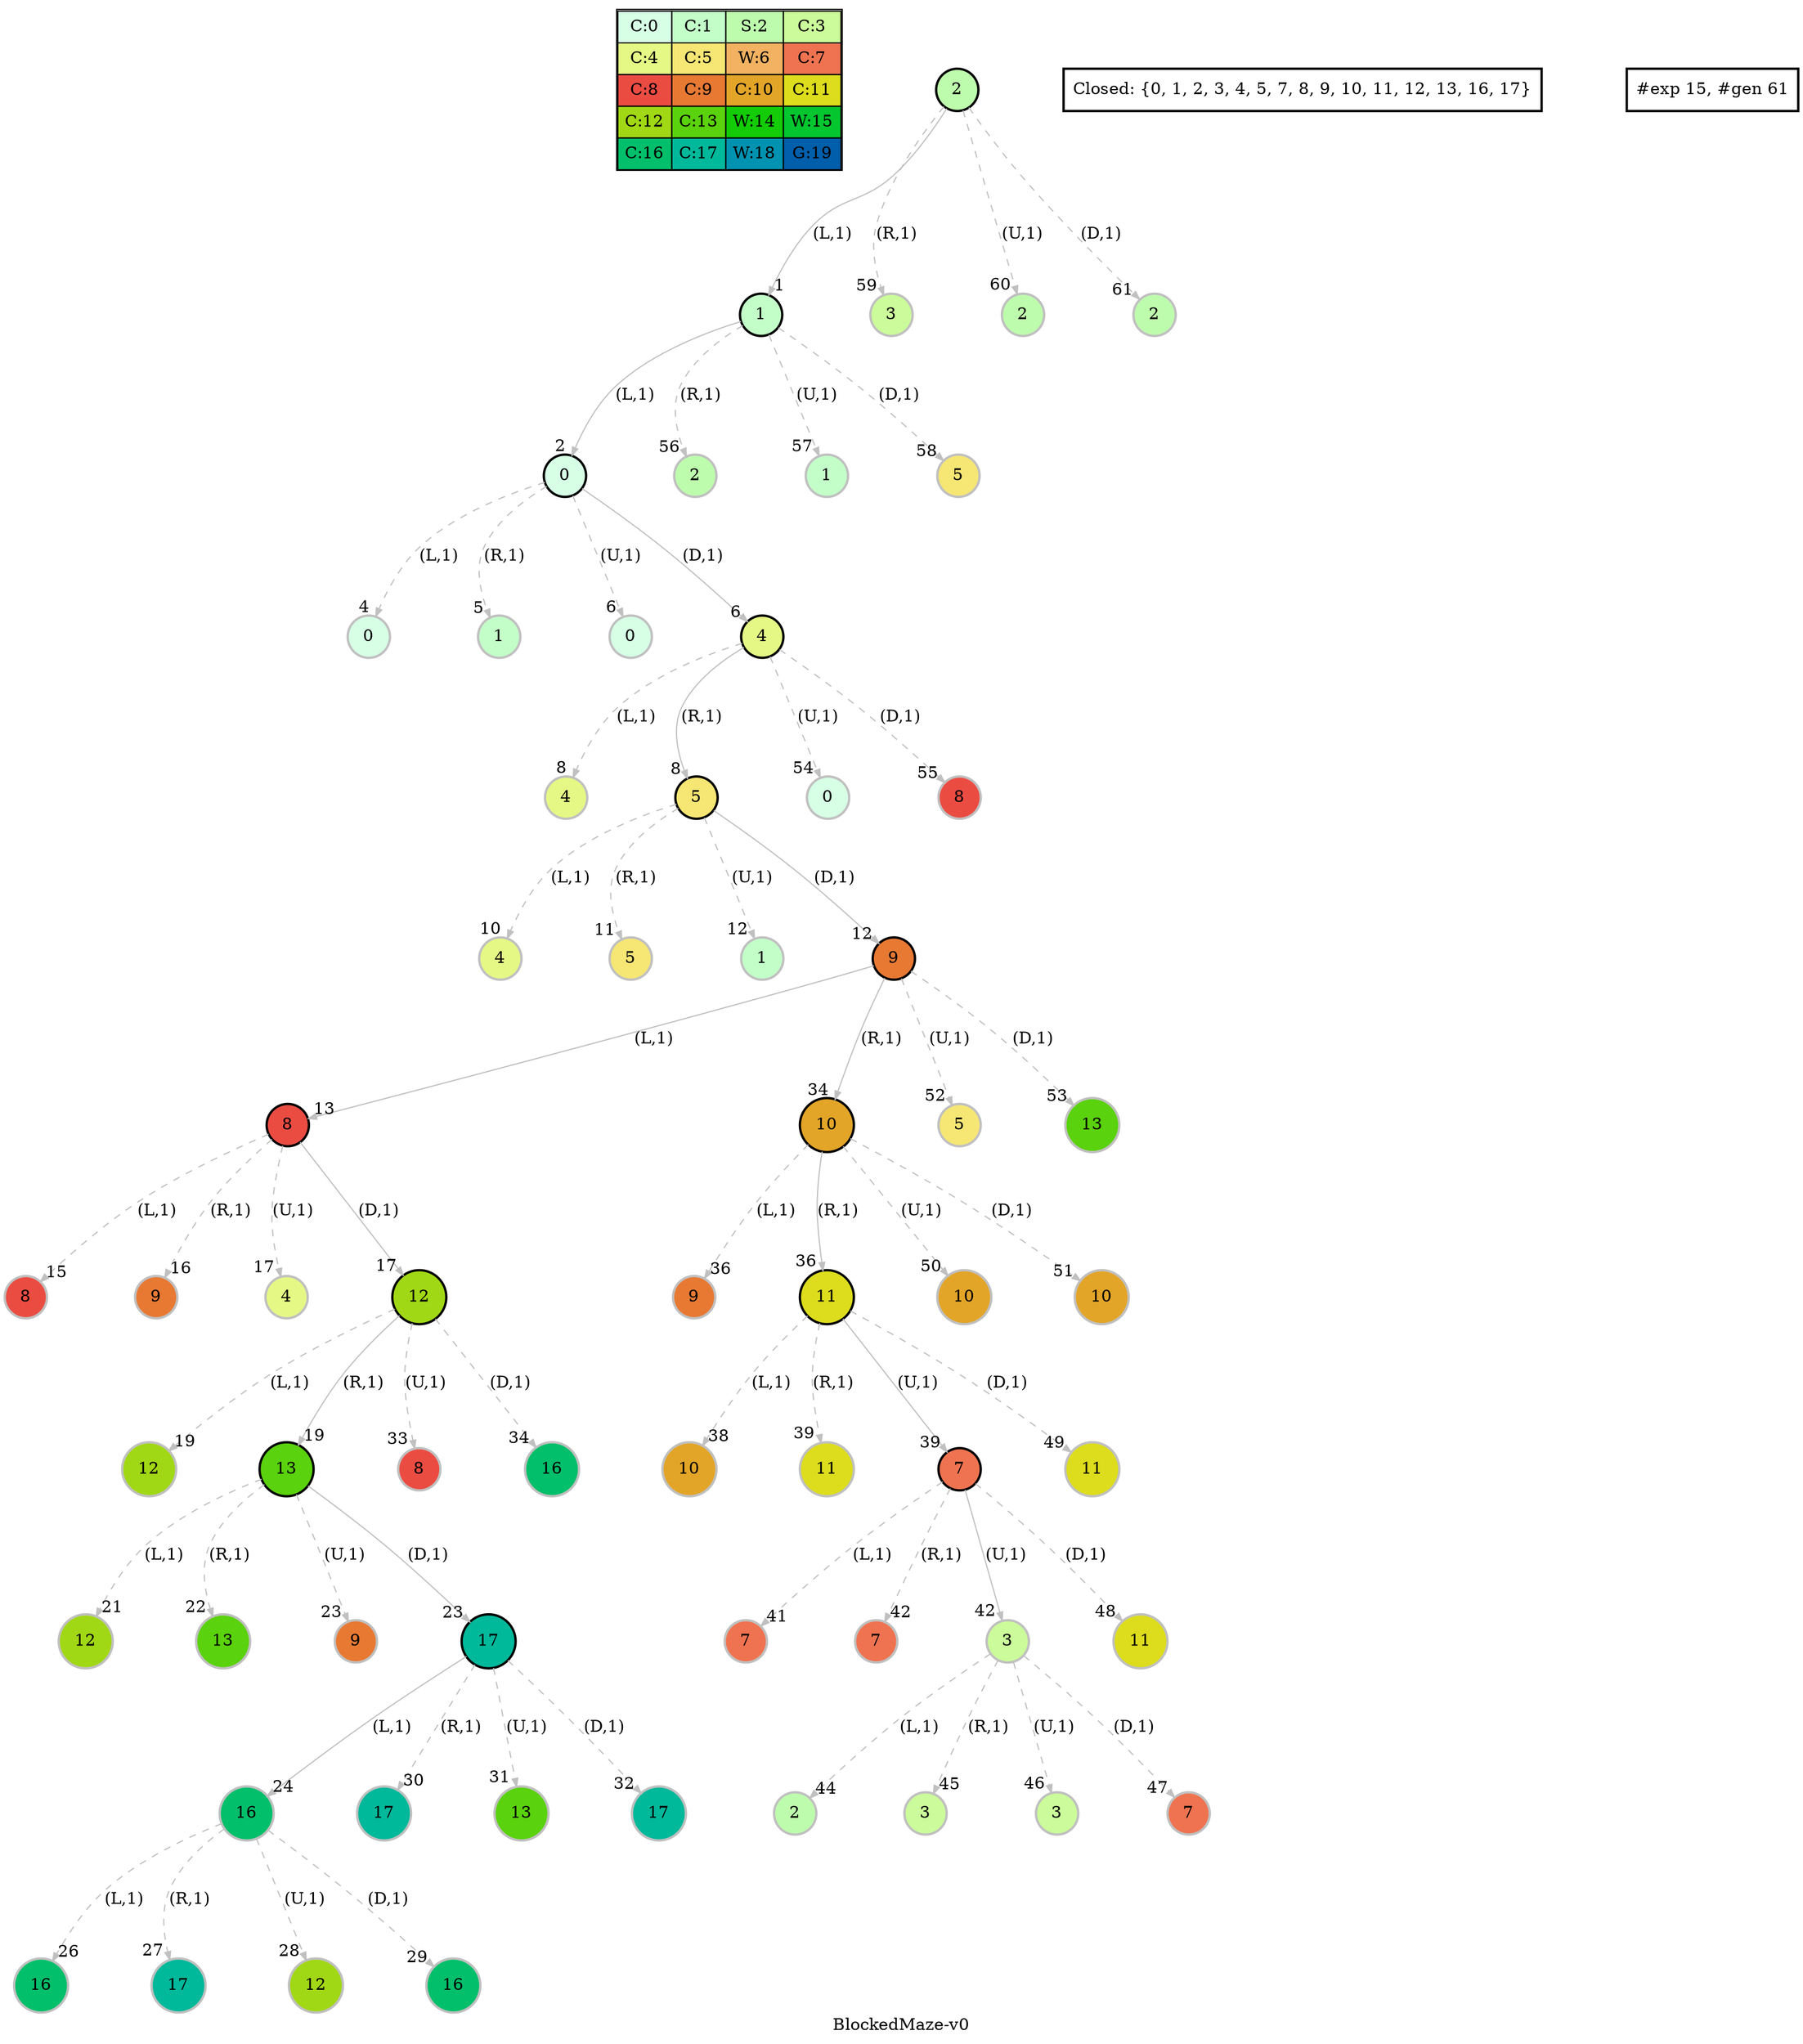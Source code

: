 digraph BlockedMaze { label="BlockedMaze-v0" nodesep=1 ranksep="1.2" node [shape=circle penwidth=2] edge [arrowsize=0.7] 
subgraph MAP {label=Map;map [shape=plaintext label=<<table border="1" cellpadding="5" cellspacing="0" cellborder="1"><tr><td bgcolor="0.39803922 0.15947579 0.99679532 1.        ">C:0</td><td bgcolor="0.35098039 0.23194764 0.99315867 1.        ">C:1</td><td bgcolor="0.29607843 0.31486959 0.98720184 1.        ">S:2</td><td bgcolor="0.24901961 0.38410575 0.98063477 1.        ">C:3</td></tr><tr><td bgcolor="0.19411765 0.46220388 0.97128103 1.        ">C:4</td><td bgcolor="0.14705882 0.52643216 0.96182564 1.        ">C:5</td><td bgcolor="0.09215686 0.59770746 0.94913494 1.        ">W:6</td><td bgcolor="0.0372549  0.66454018 0.93467977 1.        ">C:7</td></tr><tr><td bgcolor="0.00980392 0.71791192 0.92090552 1.        ">C:8</td><td bgcolor="0.06470588 0.77520398 0.9032472  1.        ">C:9</td><td bgcolor="0.11176471 0.81974048 0.88677369 1.        ">C:10</td><td bgcolor="0.16666667 0.8660254  0.8660254  1.        ">C:11</td></tr><tr><td bgcolor="0.21372549 0.9005867  0.84695821 1.        ">C:12</td><td bgcolor="0.26862745 0.93467977 0.82325295 1.        ">C:13</td><td bgcolor="0.32352941 0.96182564 0.79801723 1.        ">W:14</td><td bgcolor="0.37058824 0.97940977 0.77520398 1.        ">W:15</td></tr><tr><td bgcolor="0.4254902  0.99315867 0.74725253 1.        ">C:16</td><td bgcolor="0.47254902 0.99907048 0.72218645 1.        ">C:17</td><td bgcolor="0.52745098 0.99907048 0.69169844 1.        ">W:18</td><td bgcolor="0.5745098  0.99315867 0.66454018 1.        ">G:19</td></tr></table>>]} 
"0_2" [label="2" style=filled color=grey fillcolor="0.29607843 0.31486959 0.98720184 1.        " ];
"0_2" [label="2" style=filled color=black fillcolor="0.29607843 0.31486959 0.98720184 1.        " ];"0_2.1-0" [label="1" style=filled color=grey fillcolor="0.35098039 0.23194764 0.99315867 1.        " ]; "0_2" -> "0_2.1-0" [label="(L,1)" headlabel=" 1 " style="" color=grey ]; "0_c" [label="Closed: {2}" shape=box]; 
"0_2.1-0" [label="1" style=filled color=black fillcolor="0.35098039 0.23194764 0.99315867 1.        " ];"0_2.1.0-0" [label="0" style=filled color=grey fillcolor="0.39803922 0.15947579 0.99679532 1.        " ]; "0_2.1-0" -> "0_2.1.0-0" [label="(L,1)" headlabel=" 2 " style="" color=grey ]; "0_c" [label="Closed: {1, 2}" shape=box]; 
"0_2.1.0.0-0" [label="0" style=filled color=grey fillcolor="0.39803922 0.15947579 0.99679532 1.        " ]; "0_2.1.0-0" -> "0_2.1.0.0-0" [label="(L,1)" headlabel=" 4 " style="dashed" color=grey ]; "0_c" [label="Closed: {0, 1, 2}" shape=box]; 
"0_2.1.0.1-1" [label="1" style=filled color=grey fillcolor="0.35098039 0.23194764 0.99315867 1.        " ]; "0_2.1.0-0" -> "0_2.1.0.1-1" [label="(R,1)" headlabel=" 5 " style="dashed" color=grey ]; "0_c" [label="Closed: {0, 1, 2}" shape=box]; 
"0_2.1.0.0-2" [label="0" style=filled color=grey fillcolor="0.39803922 0.15947579 0.99679532 1.        " ]; "0_2.1.0-0" -> "0_2.1.0.0-2" [label="(U,1)" headlabel=" 6 " style="dashed" color=grey ]; "0_c" [label="Closed: {0, 1, 2}" shape=box]; 
"0_2.1.0-0" [label="0" style=filled color=black fillcolor="0.39803922 0.15947579 0.99679532 1.        " ];"0_2.1.0.4-3" [label="4" style=filled color=grey fillcolor="0.19411765 0.46220388 0.97128103 1.        " ]; "0_2.1.0-0" -> "0_2.1.0.4-3" [label="(D,1)" headlabel=" 6 " style="" color=grey ]; "0_c" [label="Closed: {0, 1, 2}" shape=box]; 
"0_2.1.0.4.4-0" [label="4" style=filled color=grey fillcolor="0.19411765 0.46220388 0.97128103 1.        " ]; "0_2.1.0.4-3" -> "0_2.1.0.4.4-0" [label="(L,1)" headlabel=" 8 " style="dashed" color=grey ]; "0_c" [label="Closed: {0, 1, 2, 4}" shape=box]; 
"0_2.1.0.4-3" [label="4" style=filled color=black fillcolor="0.19411765 0.46220388 0.97128103 1.        " ];"0_2.1.0.4.5-1" [label="5" style=filled color=grey fillcolor="0.14705882 0.52643216 0.96182564 1.        " ]; "0_2.1.0.4-3" -> "0_2.1.0.4.5-1" [label="(R,1)" headlabel=" 8 " style="" color=grey ]; "0_c" [label="Closed: {0, 1, 2, 4}" shape=box]; 
"0_2.1.0.4.5.4-0" [label="4" style=filled color=grey fillcolor="0.19411765 0.46220388 0.97128103 1.        " ]; "0_2.1.0.4.5-1" -> "0_2.1.0.4.5.4-0" [label="(L,1)" headlabel=" 10 " style="dashed" color=grey ]; "0_c" [label="Closed: {0, 1, 2, 4, 5}" shape=box]; 
"0_2.1.0.4.5.5-1" [label="5" style=filled color=grey fillcolor="0.14705882 0.52643216 0.96182564 1.        " ]; "0_2.1.0.4.5-1" -> "0_2.1.0.4.5.5-1" [label="(R,1)" headlabel=" 11 " style="dashed" color=grey ]; "0_c" [label="Closed: {0, 1, 2, 4, 5}" shape=box]; 
"0_2.1.0.4.5.1-2" [label="1" style=filled color=grey fillcolor="0.35098039 0.23194764 0.99315867 1.        " ]; "0_2.1.0.4.5-1" -> "0_2.1.0.4.5.1-2" [label="(U,1)" headlabel=" 12 " style="dashed" color=grey ]; "0_c" [label="Closed: {0, 1, 2, 4, 5}" shape=box]; 
"0_2.1.0.4.5-1" [label="5" style=filled color=black fillcolor="0.14705882 0.52643216 0.96182564 1.        " ];"0_2.1.0.4.5.9-3" [label="9" style=filled color=grey fillcolor="0.06470588 0.77520398 0.9032472  1.        " ]; "0_2.1.0.4.5-1" -> "0_2.1.0.4.5.9-3" [label="(D,1)" headlabel=" 12 " style="" color=grey ]; "0_c" [label="Closed: {0, 1, 2, 4, 5}" shape=box]; 
"0_2.1.0.4.5.9-3" [label="9" style=filled color=black fillcolor="0.06470588 0.77520398 0.9032472  1.        " ];"0_2.1.0.4.5.9.8-0" [label="8" style=filled color=grey fillcolor="0.00980392 0.71791192 0.92090552 1.        " ]; "0_2.1.0.4.5.9-3" -> "0_2.1.0.4.5.9.8-0" [label="(L,1)" headlabel=" 13 " style="" color=grey ]; "0_c" [label="Closed: {0, 1, 2, 4, 5, 9}" shape=box]; 
"0_2.1.0.4.5.9.8.8-0" [label="8" style=filled color=grey fillcolor="0.00980392 0.71791192 0.92090552 1.        " ]; "0_2.1.0.4.5.9.8-0" -> "0_2.1.0.4.5.9.8.8-0" [label="(L,1)" headlabel=" 15 " style="dashed" color=grey ]; "0_c" [label="Closed: {0, 1, 2, 4, 5, 8, 9}" shape=box]; 
"0_2.1.0.4.5.9.8.9-1" [label="9" style=filled color=grey fillcolor="0.06470588 0.77520398 0.9032472  1.        " ]; "0_2.1.0.4.5.9.8-0" -> "0_2.1.0.4.5.9.8.9-1" [label="(R,1)" headlabel=" 16 " style="dashed" color=grey ]; "0_c" [label="Closed: {0, 1, 2, 4, 5, 8, 9}" shape=box]; 
"0_2.1.0.4.5.9.8.4-2" [label="4" style=filled color=grey fillcolor="0.19411765 0.46220388 0.97128103 1.        " ]; "0_2.1.0.4.5.9.8-0" -> "0_2.1.0.4.5.9.8.4-2" [label="(U,1)" headlabel=" 17 " style="dashed" color=grey ]; "0_c" [label="Closed: {0, 1, 2, 4, 5, 8, 9}" shape=box]; 
"0_2.1.0.4.5.9.8-0" [label="8" style=filled color=black fillcolor="0.00980392 0.71791192 0.92090552 1.        " ];"0_2.1.0.4.5.9.8.12-3" [label="12" style=filled color=grey fillcolor="0.21372549 0.9005867  0.84695821 1.        " ]; "0_2.1.0.4.5.9.8-0" -> "0_2.1.0.4.5.9.8.12-3" [label="(D,1)" headlabel=" 17 " style="" color=grey ]; "0_c" [label="Closed: {0, 1, 2, 4, 5, 8, 9}" shape=box]; 
"0_2.1.0.4.5.9.8.12.12-0" [label="12" style=filled color=grey fillcolor="0.21372549 0.9005867  0.84695821 1.        " ]; "0_2.1.0.4.5.9.8.12-3" -> "0_2.1.0.4.5.9.8.12.12-0" [label="(L,1)" headlabel=" 19 " style="dashed" color=grey ]; "0_c" [label="Closed: {0, 1, 2, 4, 5, 8, 9, 12}" shape=box]; 
"0_2.1.0.4.5.9.8.12-3" [label="12" style=filled color=black fillcolor="0.21372549 0.9005867  0.84695821 1.        " ];"0_2.1.0.4.5.9.8.12.13-1" [label="13" style=filled color=grey fillcolor="0.26862745 0.93467977 0.82325295 1.        " ]; "0_2.1.0.4.5.9.8.12-3" -> "0_2.1.0.4.5.9.8.12.13-1" [label="(R,1)" headlabel=" 19 " style="" color=grey ]; "0_c" [label="Closed: {0, 1, 2, 4, 5, 8, 9, 12}" shape=box]; 
"0_2.1.0.4.5.9.8.12.13.12-0" [label="12" style=filled color=grey fillcolor="0.21372549 0.9005867  0.84695821 1.        " ]; "0_2.1.0.4.5.9.8.12.13-1" -> "0_2.1.0.4.5.9.8.12.13.12-0" [label="(L,1)" headlabel=" 21 " style="dashed" color=grey ]; "0_c" [label="Closed: {0, 1, 2, 4, 5, 8, 9, 12, 13}" shape=box]; 
"0_2.1.0.4.5.9.8.12.13.13-1" [label="13" style=filled color=grey fillcolor="0.26862745 0.93467977 0.82325295 1.        " ]; "0_2.1.0.4.5.9.8.12.13-1" -> "0_2.1.0.4.5.9.8.12.13.13-1" [label="(R,1)" headlabel=" 22 " style="dashed" color=grey ]; "0_c" [label="Closed: {0, 1, 2, 4, 5, 8, 9, 12, 13}" shape=box]; 
"0_2.1.0.4.5.9.8.12.13.9-2" [label="9" style=filled color=grey fillcolor="0.06470588 0.77520398 0.9032472  1.        " ]; "0_2.1.0.4.5.9.8.12.13-1" -> "0_2.1.0.4.5.9.8.12.13.9-2" [label="(U,1)" headlabel=" 23 " style="dashed" color=grey ]; "0_c" [label="Closed: {0, 1, 2, 4, 5, 8, 9, 12, 13}" shape=box]; 
"0_2.1.0.4.5.9.8.12.13-1" [label="13" style=filled color=black fillcolor="0.26862745 0.93467977 0.82325295 1.        " ];"0_2.1.0.4.5.9.8.12.13.17-3" [label="17" style=filled color=grey fillcolor="0.47254902 0.99907048 0.72218645 1.        " ]; "0_2.1.0.4.5.9.8.12.13-1" -> "0_2.1.0.4.5.9.8.12.13.17-3" [label="(D,1)" headlabel=" 23 " style="" color=grey ]; "0_c" [label="Closed: {0, 1, 2, 4, 5, 8, 9, 12, 13}" shape=box]; 
"0_2.1.0.4.5.9.8.12.13.17-3" [label="17" style=filled color=black fillcolor="0.47254902 0.99907048 0.72218645 1.        " ];"0_2.1.0.4.5.9.8.12.13.17.16-0" [label="16" style=filled color=grey fillcolor="0.4254902  0.99315867 0.74725253 1.        " ]; "0_2.1.0.4.5.9.8.12.13.17-3" -> "0_2.1.0.4.5.9.8.12.13.17.16-0" [label="(L,1)" headlabel=" 24 " style="" color=grey ]; "0_c" [label="Closed: {0, 1, 2, 4, 5, 8, 9, 12, 13, 17}" shape=box]; 
"0_2.1.0.4.5.9.8.12.13.17.16.16-0" [label="16" style=filled color=grey fillcolor="0.4254902  0.99315867 0.74725253 1.        " ]; "0_2.1.0.4.5.9.8.12.13.17.16-0" -> "0_2.1.0.4.5.9.8.12.13.17.16.16-0" [label="(L,1)" headlabel=" 26 " style="dashed" color=grey ]; "0_c" [label="Closed: {0, 1, 2, 4, 5, 8, 9, 12, 13, 16, 17}" shape=box]; 
"0_2.1.0.4.5.9.8.12.13.17.16.17-1" [label="17" style=filled color=grey fillcolor="0.47254902 0.99907048 0.72218645 1.        " ]; "0_2.1.0.4.5.9.8.12.13.17.16-0" -> "0_2.1.0.4.5.9.8.12.13.17.16.17-1" [label="(R,1)" headlabel=" 27 " style="dashed" color=grey ]; "0_c" [label="Closed: {0, 1, 2, 4, 5, 8, 9, 12, 13, 16, 17}" shape=box]; 
"0_2.1.0.4.5.9.8.12.13.17.16.12-2" [label="12" style=filled color=grey fillcolor="0.21372549 0.9005867  0.84695821 1.        " ]; "0_2.1.0.4.5.9.8.12.13.17.16-0" -> "0_2.1.0.4.5.9.8.12.13.17.16.12-2" [label="(U,1)" headlabel=" 28 " style="dashed" color=grey ]; "0_c" [label="Closed: {0, 1, 2, 4, 5, 8, 9, 12, 13, 16, 17}" shape=box]; 
"0_2.1.0.4.5.9.8.12.13.17.16.16-3" [label="16" style=filled color=grey fillcolor="0.4254902  0.99315867 0.74725253 1.        " ]; "0_2.1.0.4.5.9.8.12.13.17.16-0" -> "0_2.1.0.4.5.9.8.12.13.17.16.16-3" [label="(D,1)" headlabel=" 29 " style="dashed" color=grey ]; "0_c" [label="Closed: {0, 1, 2, 4, 5, 8, 9, 12, 13, 16, 17}" shape=box]; 
"0_2.1.0.4.5.9.8.12.13.17.17-1" [label="17" style=filled color=grey fillcolor="0.47254902 0.99907048 0.72218645 1.        " ]; "0_2.1.0.4.5.9.8.12.13.17-3" -> "0_2.1.0.4.5.9.8.12.13.17.17-1" [label="(R,1)" headlabel=" 30 " style="dashed" color=grey ]; "0_c" [label="Closed: {0, 1, 2, 4, 5, 8, 9, 12, 13, 16, 17}" shape=box]; 
"0_2.1.0.4.5.9.8.12.13.17.13-2" [label="13" style=filled color=grey fillcolor="0.26862745 0.93467977 0.82325295 1.        " ]; "0_2.1.0.4.5.9.8.12.13.17-3" -> "0_2.1.0.4.5.9.8.12.13.17.13-2" [label="(U,1)" headlabel=" 31 " style="dashed" color=grey ]; "0_c" [label="Closed: {0, 1, 2, 4, 5, 8, 9, 12, 13, 16, 17}" shape=box]; 
"0_2.1.0.4.5.9.8.12.13.17.17-3" [label="17" style=filled color=grey fillcolor="0.47254902 0.99907048 0.72218645 1.        " ]; "0_2.1.0.4.5.9.8.12.13.17-3" -> "0_2.1.0.4.5.9.8.12.13.17.17-3" [label="(D,1)" headlabel=" 32 " style="dashed" color=grey ]; "0_c" [label="Closed: {0, 1, 2, 4, 5, 8, 9, 12, 13, 16, 17}" shape=box]; 
"0_2.1.0.4.5.9.8.12.8-2" [label="8" style=filled color=grey fillcolor="0.00980392 0.71791192 0.92090552 1.        " ]; "0_2.1.0.4.5.9.8.12-3" -> "0_2.1.0.4.5.9.8.12.8-2" [label="(U,1)" headlabel=" 33 " style="dashed" color=grey ]; "0_c" [label="Closed: {0, 1, 2, 4, 5, 8, 9, 12, 13, 16, 17}" shape=box]; 
"0_2.1.0.4.5.9.8.12.16-3" [label="16" style=filled color=grey fillcolor="0.4254902  0.99315867 0.74725253 1.        " ]; "0_2.1.0.4.5.9.8.12-3" -> "0_2.1.0.4.5.9.8.12.16-3" [label="(D,1)" headlabel=" 34 " style="dashed" color=grey ]; "0_c" [label="Closed: {0, 1, 2, 4, 5, 8, 9, 12, 13, 16, 17}" shape=box]; 
"0_2.1.0.4.5.9.10-1" [label="10" style=filled color=grey fillcolor="0.11176471 0.81974048 0.88677369 1.        " ]; "0_2.1.0.4.5.9-3" -> "0_2.1.0.4.5.9.10-1" [label="(R,1)" headlabel=" 34 " style="" color=grey ]; "0_c" [label="Closed: {0, 1, 2, 4, 5, 8, 9, 12, 13, 16, 17}" shape=box]; 
"0_2.1.0.4.5.9.10.9-0" [label="9" style=filled color=grey fillcolor="0.06470588 0.77520398 0.9032472  1.        " ]; "0_2.1.0.4.5.9.10-1" -> "0_2.1.0.4.5.9.10.9-0" [label="(L,1)" headlabel=" 36 " style="dashed" color=grey ]; "0_c" [label="Closed: {0, 1, 2, 4, 5, 8, 9, 10, 12, 13, 16, 17}" shape=box]; 
"0_2.1.0.4.5.9.10-1" [label="10" style=filled color=black fillcolor="0.11176471 0.81974048 0.88677369 1.        " ];"0_2.1.0.4.5.9.10.11-1" [label="11" style=filled color=grey fillcolor="0.16666667 0.8660254  0.8660254  1.        " ]; "0_2.1.0.4.5.9.10-1" -> "0_2.1.0.4.5.9.10.11-1" [label="(R,1)" headlabel=" 36 " style="" color=grey ]; "0_c" [label="Closed: {0, 1, 2, 4, 5, 8, 9, 10, 12, 13, 16, 17}" shape=box]; 
"0_2.1.0.4.5.9.10.11.10-0" [label="10" style=filled color=grey fillcolor="0.11176471 0.81974048 0.88677369 1.        " ]; "0_2.1.0.4.5.9.10.11-1" -> "0_2.1.0.4.5.9.10.11.10-0" [label="(L,1)" headlabel=" 38 " style="dashed" color=grey ]; "0_c" [label="Closed: {0, 1, 2, 4, 5, 8, 9, 10, 11, 12, 13, 16, 17}" shape=box]; 
"0_2.1.0.4.5.9.10.11.11-1" [label="11" style=filled color=grey fillcolor="0.16666667 0.8660254  0.8660254  1.        " ]; "0_2.1.0.4.5.9.10.11-1" -> "0_2.1.0.4.5.9.10.11.11-1" [label="(R,1)" headlabel=" 39 " style="dashed" color=grey ]; "0_c" [label="Closed: {0, 1, 2, 4, 5, 8, 9, 10, 11, 12, 13, 16, 17}" shape=box]; 
"0_2.1.0.4.5.9.10.11-1" [label="11" style=filled color=black fillcolor="0.16666667 0.8660254  0.8660254  1.        " ];"0_2.1.0.4.5.9.10.11.7-2" [label="7" style=filled color=grey fillcolor="0.0372549  0.66454018 0.93467977 1.        " ]; "0_2.1.0.4.5.9.10.11-1" -> "0_2.1.0.4.5.9.10.11.7-2" [label="(U,1)" headlabel=" 39 " style="" color=grey ]; "0_c" [label="Closed: {0, 1, 2, 4, 5, 8, 9, 10, 11, 12, 13, 16, 17}" shape=box]; 
"0_2.1.0.4.5.9.10.11.7.7-0" [label="7" style=filled color=grey fillcolor="0.0372549  0.66454018 0.93467977 1.        " ]; "0_2.1.0.4.5.9.10.11.7-2" -> "0_2.1.0.4.5.9.10.11.7.7-0" [label="(L,1)" headlabel=" 41 " style="dashed" color=grey ]; "0_c" [label="Closed: {0, 1, 2, 4, 5, 7, 8, 9, 10, 11, 12, 13, 16, 17}" shape=box]; 
"0_2.1.0.4.5.9.10.11.7.7-1" [label="7" style=filled color=grey fillcolor="0.0372549  0.66454018 0.93467977 1.        " ]; "0_2.1.0.4.5.9.10.11.7-2" -> "0_2.1.0.4.5.9.10.11.7.7-1" [label="(R,1)" headlabel=" 42 " style="dashed" color=grey ]; "0_c" [label="Closed: {0, 1, 2, 4, 5, 7, 8, 9, 10, 11, 12, 13, 16, 17}" shape=box]; 
"0_2.1.0.4.5.9.10.11.7-2" [label="7" style=filled color=black fillcolor="0.0372549  0.66454018 0.93467977 1.        " ];"0_2.1.0.4.5.9.10.11.7.3-2" [label="3" style=filled color=grey fillcolor="0.24901961 0.38410575 0.98063477 1.        " ]; "0_2.1.0.4.5.9.10.11.7-2" -> "0_2.1.0.4.5.9.10.11.7.3-2" [label="(U,1)" headlabel=" 42 " style="" color=grey ]; "0_c" [label="Closed: {0, 1, 2, 4, 5, 7, 8, 9, 10, 11, 12, 13, 16, 17}" shape=box]; 
"0_2.1.0.4.5.9.10.11.7.3.2-0" [label="2" style=filled color=grey fillcolor="0.29607843 0.31486959 0.98720184 1.        " ]; "0_2.1.0.4.5.9.10.11.7.3-2" -> "0_2.1.0.4.5.9.10.11.7.3.2-0" [label="(L,1)" headlabel=" 44 " style="dashed" color=grey ]; "0_c" [label="Closed: {0, 1, 2, 3, 4, 5, 7, 8, 9, 10, 11, 12, 13, 16, 17}" shape=box]; 
"0_2.1.0.4.5.9.10.11.7.3.3-1" [label="3" style=filled color=grey fillcolor="0.24901961 0.38410575 0.98063477 1.        " ]; "0_2.1.0.4.5.9.10.11.7.3-2" -> "0_2.1.0.4.5.9.10.11.7.3.3-1" [label="(R,1)" headlabel=" 45 " style="dashed" color=grey ]; "0_c" [label="Closed: {0, 1, 2, 3, 4, 5, 7, 8, 9, 10, 11, 12, 13, 16, 17}" shape=box]; 
"0_2.1.0.4.5.9.10.11.7.3.3-2" [label="3" style=filled color=grey fillcolor="0.24901961 0.38410575 0.98063477 1.        " ]; "0_2.1.0.4.5.9.10.11.7.3-2" -> "0_2.1.0.4.5.9.10.11.7.3.3-2" [label="(U,1)" headlabel=" 46 " style="dashed" color=grey ]; "0_c" [label="Closed: {0, 1, 2, 3, 4, 5, 7, 8, 9, 10, 11, 12, 13, 16, 17}" shape=box]; 
"0_2.1.0.4.5.9.10.11.7.3.7-3" [label="7" style=filled color=grey fillcolor="0.0372549  0.66454018 0.93467977 1.        " ]; "0_2.1.0.4.5.9.10.11.7.3-2" -> "0_2.1.0.4.5.9.10.11.7.3.7-3" [label="(D,1)" headlabel=" 47 " style="dashed" color=grey ]; "0_c" [label="Closed: {0, 1, 2, 3, 4, 5, 7, 8, 9, 10, 11, 12, 13, 16, 17}" shape=box]; 
"0_2.1.0.4.5.9.10.11.7.11-3" [label="11" style=filled color=grey fillcolor="0.16666667 0.8660254  0.8660254  1.        " ]; "0_2.1.0.4.5.9.10.11.7-2" -> "0_2.1.0.4.5.9.10.11.7.11-3" [label="(D,1)" headlabel=" 48 " style="dashed" color=grey ]; "0_c" [label="Closed: {0, 1, 2, 3, 4, 5, 7, 8, 9, 10, 11, 12, 13, 16, 17}" shape=box]; 
"0_2.1.0.4.5.9.10.11.11-3" [label="11" style=filled color=grey fillcolor="0.16666667 0.8660254  0.8660254  1.        " ]; "0_2.1.0.4.5.9.10.11-1" -> "0_2.1.0.4.5.9.10.11.11-3" [label="(D,1)" headlabel=" 49 " style="dashed" color=grey ]; "0_c" [label="Closed: {0, 1, 2, 3, 4, 5, 7, 8, 9, 10, 11, 12, 13, 16, 17}" shape=box]; 
"0_2.1.0.4.5.9.10.10-2" [label="10" style=filled color=grey fillcolor="0.11176471 0.81974048 0.88677369 1.        " ]; "0_2.1.0.4.5.9.10-1" -> "0_2.1.0.4.5.9.10.10-2" [label="(U,1)" headlabel=" 50 " style="dashed" color=grey ]; "0_c" [label="Closed: {0, 1, 2, 3, 4, 5, 7, 8, 9, 10, 11, 12, 13, 16, 17}" shape=box]; 
"0_2.1.0.4.5.9.10.10-3" [label="10" style=filled color=grey fillcolor="0.11176471 0.81974048 0.88677369 1.        " ]; "0_2.1.0.4.5.9.10-1" -> "0_2.1.0.4.5.9.10.10-3" [label="(D,1)" headlabel=" 51 " style="dashed" color=grey ]; "0_c" [label="Closed: {0, 1, 2, 3, 4, 5, 7, 8, 9, 10, 11, 12, 13, 16, 17}" shape=box]; 
"0_2.1.0.4.5.9.5-2" [label="5" style=filled color=grey fillcolor="0.14705882 0.52643216 0.96182564 1.        " ]; "0_2.1.0.4.5.9-3" -> "0_2.1.0.4.5.9.5-2" [label="(U,1)" headlabel=" 52 " style="dashed" color=grey ]; "0_c" [label="Closed: {0, 1, 2, 3, 4, 5, 7, 8, 9, 10, 11, 12, 13, 16, 17}" shape=box]; 
"0_2.1.0.4.5.9.13-3" [label="13" style=filled color=grey fillcolor="0.26862745 0.93467977 0.82325295 1.        " ]; "0_2.1.0.4.5.9-3" -> "0_2.1.0.4.5.9.13-3" [label="(D,1)" headlabel=" 53 " style="dashed" color=grey ]; "0_c" [label="Closed: {0, 1, 2, 3, 4, 5, 7, 8, 9, 10, 11, 12, 13, 16, 17}" shape=box]; 
"0_2.1.0.4.0-2" [label="0" style=filled color=grey fillcolor="0.39803922 0.15947579 0.99679532 1.        " ]; "0_2.1.0.4-3" -> "0_2.1.0.4.0-2" [label="(U,1)" headlabel=" 54 " style="dashed" color=grey ]; "0_c" [label="Closed: {0, 1, 2, 3, 4, 5, 7, 8, 9, 10, 11, 12, 13, 16, 17}" shape=box]; 
"0_2.1.0.4.8-3" [label="8" style=filled color=grey fillcolor="0.00980392 0.71791192 0.92090552 1.        " ]; "0_2.1.0.4-3" -> "0_2.1.0.4.8-3" [label="(D,1)" headlabel=" 55 " style="dashed" color=grey ]; "0_c" [label="Closed: {0, 1, 2, 3, 4, 5, 7, 8, 9, 10, 11, 12, 13, 16, 17}" shape=box]; 
"0_2.1.2-1" [label="2" style=filled color=grey fillcolor="0.29607843 0.31486959 0.98720184 1.        " ]; "0_2.1-0" -> "0_2.1.2-1" [label="(R,1)" headlabel=" 56 " style="dashed" color=grey ]; "0_c" [label="Closed: {0, 1, 2, 3, 4, 5, 7, 8, 9, 10, 11, 12, 13, 16, 17}" shape=box]; 
"0_2.1.1-2" [label="1" style=filled color=grey fillcolor="0.35098039 0.23194764 0.99315867 1.        " ]; "0_2.1-0" -> "0_2.1.1-2" [label="(U,1)" headlabel=" 57 " style="dashed" color=grey ]; "0_c" [label="Closed: {0, 1, 2, 3, 4, 5, 7, 8, 9, 10, 11, 12, 13, 16, 17}" shape=box]; 
"0_2.1.5-3" [label="5" style=filled color=grey fillcolor="0.14705882 0.52643216 0.96182564 1.        " ]; "0_2.1-0" -> "0_2.1.5-3" [label="(D,1)" headlabel=" 58 " style="dashed" color=grey ]; "0_c" [label="Closed: {0, 1, 2, 3, 4, 5, 7, 8, 9, 10, 11, 12, 13, 16, 17}" shape=box]; 
"0_2.3-1" [label="3" style=filled color=grey fillcolor="0.24901961 0.38410575 0.98063477 1.        " ]; "0_2" -> "0_2.3-1" [label="(R,1)" headlabel=" 59 " style="dashed" color=grey ]; "0_c" [label="Closed: {0, 1, 2, 3, 4, 5, 7, 8, 9, 10, 11, 12, 13, 16, 17}" shape=box]; 
"0_2.2-2" [label="2" style=filled color=grey fillcolor="0.29607843 0.31486959 0.98720184 1.        " ]; "0_2" -> "0_2.2-2" [label="(U,1)" headlabel=" 60 " style="dashed" color=grey ]; "0_c" [label="Closed: {0, 1, 2, 3, 4, 5, 7, 8, 9, 10, 11, 12, 13, 16, 17}" shape=box]; 
"0_2.2-3" [label="2" style=filled color=grey fillcolor="0.29607843 0.31486959 0.98720184 1.        " ]; "0_2" -> "0_2.2-3" [label="(D,1)" headlabel=" 61 " style="dashed" color=grey ]; "0_c" [label="Closed: {0, 1, 2, 3, 4, 5, 7, 8, 9, 10, 11, 12, 13, 16, 17}" shape=box]; 

"#exp 15, #gen 61" [ shape=box ]; }
